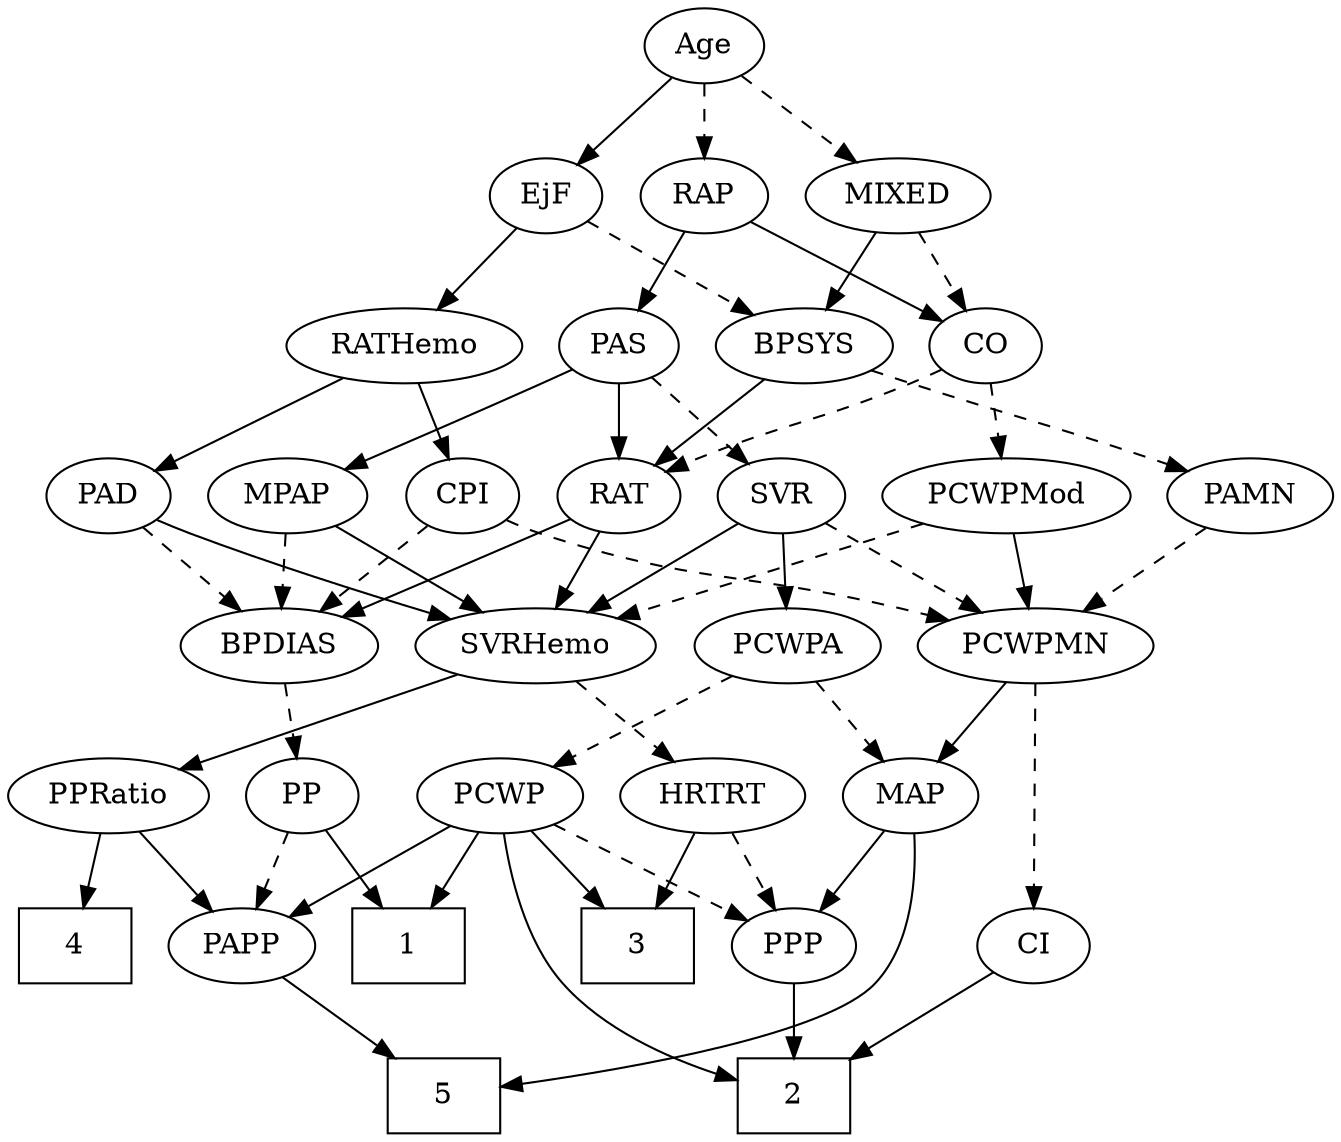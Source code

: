 strict digraph {
	graph [bb="0,0,608.4,540"];
	node [label="\N"];
	1	[height=0.5,
		pos="181,90",
		shape=box,
		width=0.75];
	2	[height=0.5,
		pos="363,18",
		shape=box,
		width=0.75];
	3	[height=0.5,
		pos="291,90",
		shape=box,
		width=0.75];
	4	[height=0.5,
		pos="27,90",
		shape=box,
		width=0.75];
	5	[height=0.5,
		pos="198,18",
		shape=box,
		width=0.75];
	Age	[height=0.5,
		pos="335,522",
		width=0.75];
	EjF	[height=0.5,
		pos="262,450",
		width=0.75];
	Age -> EjF	[pos="e,276.75,465.14 320.23,506.83 309.84,496.87 295.76,483.37 284.04,472.14",
		style=solid];
	RAP	[height=0.5,
		pos="335,450",
		width=0.77632];
	Age -> RAP	[pos="e,335,468.1 335,503.7 335,495.98 335,486.71 335,478.11",
		style=dashed];
	MIXED	[height=0.5,
		pos="421,450",
		width=1.1193];
	Age -> MIXED	[pos="e,402.38,466.16 351.58,507.5 363.74,497.61 380.5,483.96 394.51,472.56",
		style=dashed];
	BPSYS	[height=0.5,
		pos="378,378",
		width=1.0471];
	EjF -> BPSYS	[pos="e,355.33,392.68 281.42,437.28 299.17,426.57 325.75,410.53 346.54,397.99",
		style=dashed];
	RATHemo	[height=0.5,
		pos="201,378",
		width=1.3721];
	EjF -> RATHemo	[pos="e,215.2,395.29 249.06,434.15 241.15,425.07 230.84,413.24 221.8,402.87",
		style=solid];
	CO	[height=0.5,
		pos="461,378",
		width=0.75];
	RAP -> CO	[pos="e,440.9,390.17 355.52,437.6 376.33,426.04 408.71,408.05 432.11,395.05",
		style=solid];
	PAS	[height=0.5,
		pos="295,378",
		width=0.75];
	RAP -> PAS	[pos="e,304.23,395.15 325.72,432.76 320.83,424.19 314.71,413.49 309.23,403.9",
		style=solid];
	MIXED -> BPSYS	[pos="e,388.12,395.47 410.81,432.41 405.62,423.95 399.19,413.49 393.41,404.08",
		style=solid];
	MIXED -> CO	[pos="e,451.86,394.99 430.48,432.41 435.33,423.92 441.34,413.41 446.73,403.96",
		style=dashed];
	MPAP	[height=0.5,
		pos="143,306",
		width=0.97491];
	SVRHemo	[height=0.5,
		pos="255,234",
		width=1.3902];
	MPAP -> SVRHemo	[pos="e,231.03,249.98 164.33,291.67 180.77,281.4 203.77,267.02 222.5,255.31",
		style=solid];
	BPDIAS	[height=0.5,
		pos="145,234",
		width=1.1735];
	MPAP -> BPDIAS	[pos="e,144.51,252.1 143.49,287.7 143.71,279.98 143.98,270.71 144.23,262.11",
		style=dashed];
	PAMN	[height=0.5,
		pos="572,306",
		width=1.011];
	BPSYS -> PAMN	[pos="e,543.95,317.71 407.07,366.45 413,364.3 419.2,362.07 425,360 470.27,343.82 481.84,340.5 527,324 529.4,323.12 531.87,322.21 534.36,\
321.29",
		style=dashed];
	RAT	[height=0.5,
		pos="295,306",
		width=0.75827];
	BPSYS -> RAT	[pos="e,311.29,320.74 359.99,361.81 347.99,351.69 332.08,338.27 319,327.24",
		style=solid];
	PAD	[height=0.5,
		pos="61,306",
		width=0.79437];
	PAD -> SVRHemo	[pos="e,218.4,246.37 83.358,294.58 88.461,292.32 93.887,290.01 99,288 135.4,273.71 177.41,259.57 208.66,249.49",
		style=solid];
	PAD -> BPDIAS	[pos="e,126.69,250.26 77.596,291.17 89.316,281.4 105.26,268.11 118.7,256.91",
		style=dashed];
	CO -> RAT	[pos="e,316.58,317.51 439.8,366.66 434.97,364.4 429.83,362.06 425,360 383.86,342.44 372.14,341.56 331,324 329.38,323.31 327.73,322.59 \
326.07,321.85",
		style=dashed];
	PCWPMod	[height=0.5,
		pos="466,306",
		width=1.4443];
	CO -> PCWPMod	[pos="e,464.78,324.1 462.24,359.7 462.79,351.98 463.45,342.71 464.06,334.11",
		style=dashed];
	PAS -> MPAP	[pos="e,168.39,318.49 273.7,366.89 268.87,364.61 263.76,362.21 259,360 231.77,347.35 200.83,333.23 177.76,322.74",
		style=solid];
	PAS -> RAT	[pos="e,295,324.1 295,359.7 295,351.98 295,342.71 295,334.11",
		style=solid];
	SVR	[height=0.5,
		pos="368,306",
		width=0.77632];
	PAS -> SVR	[pos="e,353,321.38 309.77,362.83 320.09,352.94 334.06,339.55 345.73,328.36",
		style=dashed];
	PCWPMN	[height=0.5,
		pos="475,234",
		width=1.3902];
	PAMN -> PCWPMN	[pos="e,496.28,250.36 552.37,290.83 538.64,280.92 520.05,267.51 504.54,256.31",
		style=dashed];
	RATHemo -> PAD	[pos="e,82.974,317.99 173.01,363 149.62,351.31 116.3,334.65 92.09,322.55",
		style=solid];
	CPI	[height=0.5,
		pos="223,306",
		width=0.75];
	RATHemo -> CPI	[pos="e,217.72,323.79 206.33,360.05 208.84,352.06 211.9,342.33 214.7,333.4",
		style=solid];
	CPI -> PCWPMN	[pos="e,437.63,246.1 243.62,294.33 248.57,292.03 253.91,289.76 259,288 326.65,264.58 346.69,269.92 416,252 419.84,251.01 423.81,249.95 \
427.78,248.85",
		style=dashed];
	CPI -> BPDIAS	[pos="e,162.28,250.51 207.59,291.17 196.88,281.56 182.37,268.54 170.02,257.46",
		style=dashed];
	RAT -> SVRHemo	[pos="e,264.79,252.12 285.72,288.76 281.01,280.53 275.18,270.32 269.87,261.02",
		style=solid];
	RAT -> BPDIAS	[pos="e,172.66,247.81 273.31,294.73 268.59,292.51 263.63,290.17 259,288 233.23,275.93 204.14,262.4 181.8,252.04",
		style=solid];
	PCWPA	[height=0.5,
		pos="365,234",
		width=1.1555];
	SVR -> PCWPA	[pos="e,365.73,252.1 367.26,287.7 366.93,279.98 366.53,270.71 366.16,262.11",
		style=solid];
	SVR -> PCWPMN	[pos="e,451.94,250.09 387.13,292.49 402.73,282.28 425.09,267.65 443.35,255.7",
		style=dashed];
	SVR -> SVRHemo	[pos="e,279.28,250.04 348.57,292.97 331.94,282.66 307.63,267.6 287.95,255.41",
		style=solid];
	PCWPMod -> PCWPMN	[pos="e,472.8,252.1 468.22,287.7 469.22,279.98 470.41,270.71 471.51,262.11",
		style=solid];
	PCWPMod -> SVRHemo	[pos="e,290.45,246.76 429.73,292.97 393.93,281.09 339.08,262.89 300.4,250.06",
		style=dashed];
	MAP	[height=0.5,
		pos="416,162",
		width=0.84854];
	PCWPA -> MAP	[pos="e,404.35,178.99 377.09,216.41 383.47,207.66 391.41,196.75 398.45,187.08",
		style=dashed];
	PCWP	[height=0.5,
		pos="235,162",
		width=0.97491];
	PCWPA -> PCWP	[pos="e,258.24,175.51 339.93,219.5 319.18,208.33 289.57,192.38 267.09,180.28",
		style=dashed];
	PCWPMN -> MAP	[pos="e,429.07,178.51 461.02,216.41 453.46,207.44 444,196.21 435.7,186.37",
		style=solid];
	CI	[height=0.5,
		pos="474,90",
		width=0.75];
	PCWPMN -> CI	[pos="e,474.12,108.19 474.88,215.87 474.71,191.67 474.4,147.21 474.19,118.39",
		style=dashed];
	PPRatio	[height=0.5,
		pos="65,162",
		width=1.1013];
	SVRHemo -> PPRatio	[pos="e,94.923,174.02 221.03,220.49 188.39,208.46 139.08,190.29 104.65,177.61",
		style=solid];
	HRTRT	[height=0.5,
		pos="328,162",
		width=1.1013];
	SVRHemo -> HRTRT	[pos="e,311.66,178.67 271.93,216.76 281.56,207.53 293.76,195.83 304.32,185.7",
		style=dashed];
	PP	[height=0.5,
		pos="150,162",
		width=0.75];
	BPDIAS -> PP	[pos="e,148.78,180.1 146.24,215.7 146.79,207.98 147.45,198.71 148.06,190.11",
		style=dashed];
	MAP -> 5	[pos="e,225.36,22.587 417.73,143.88 418.74,124 417.14,91.436 399,72 376.94,48.365 287.32,31.854 235.5,24.071",
		style=solid];
	PPP	[height=0.5,
		pos="363,90",
		width=0.75];
	MAP -> PPP	[pos="e,374.61,106.34 403.97,145.12 397.1,136.04 388.36,124.49 380.71,114.39",
		style=solid];
	PP -> 1	[pos="e,173.27,108.45 157.35,144.41 160.87,136.45 165.18,126.72 169.15,117.76",
		style=solid];
	PAPP	[height=0.5,
		pos="104,90",
		width=0.88464];
	PP -> PAPP	[pos="e,114.72,107.31 139.56,145.12 133.88,136.47 126.72,125.58 120.32,115.83",
		style=dashed];
	PPP -> 2	[pos="e,363,36.104 363,71.697 363,63.983 363,54.712 363,46.112",
		style=solid];
	PPRatio -> 4	[pos="e,36.471,108.45 55.995,144.41 51.629,136.37 46.279,126.51 41.369,117.47",
		style=solid];
	PPRatio -> PAPP	[pos="e,94.824,107.47 74.242,144.41 78.905,136.04 84.662,125.71 89.865,116.37",
		style=solid];
	PCWP -> 1	[pos="e,194.34,108.29 222.75,145.12 216.2,136.63 207.99,125.98 200.58,116.38",
		style=solid];
	PCWP -> 2	[pos="e,335.67,25.232 234.63,143.74 235.1,124.31 238.62,92.766 255,72 272.66,49.615 302.19,36.033 325.91,28.231",
		style=solid];
	PCWP -> 3	[pos="e,277.17,108.29 247.71,145.12 254.5,136.63 263.02,125.98 270.7,116.38",
		style=solid];
	PCWP -> PPP	[pos="e,342.53,102.2 258.18,148.32 279.33,136.76 310.68,119.61 333.59,107.08",
		style=dashed];
	PCWP -> PAPP	[pos="e,126.34,102.94 211.58,148.49 190.27,137.1 158.65,120.2 135.21,107.67",
		style=solid];
	CI -> 2	[pos="e,390.14,36.113 454.92,76.967 439.51,67.248 417.39,53.299 398.71,41.52",
		style=solid];
	PAPP -> 5	[pos="e,175.15,36.019 122.57,75.17 135.18,65.778 152.17,53.127 166.83,42.209",
		style=solid];
	HRTRT -> 3	[pos="e,300.22,108.45 319.23,144.41 314.98,136.37 309.77,126.51 304.99,117.47",
		style=solid];
	HRTRT -> PPP	[pos="e,354.85,107.31 336.47,144.05 340.62,135.77 345.69,125.62 350.29,116.42",
		style=dashed];
}
